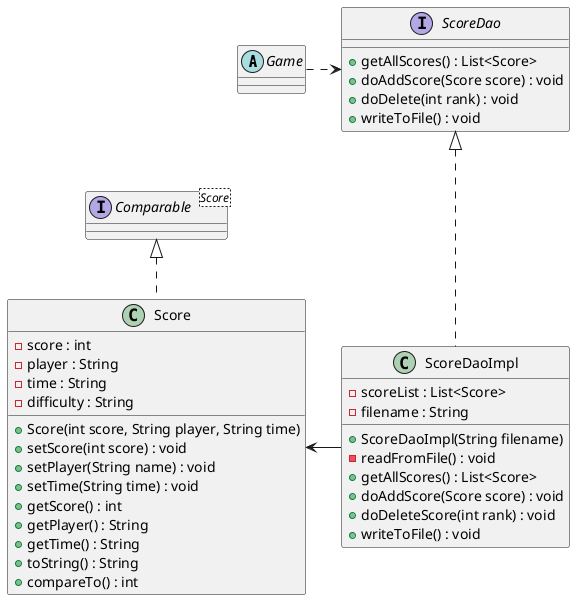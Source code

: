 @startuml
Abstract class Game{
}

class Score {
    - score : int
    - player : String
    - time : String
    - difficulty : String
    + Score(int score, String player, String time)
    + setScore(int score) : void
    + setPlayer(String name) : void
    + setTime(String time) : void
    + getScore() : int
    + getPlayer() : String
    + getTime() : String
    + toString() : String
    + compareTo() : int
}

interface ScoreDao {
    + getAllScores() : List<Score>
    + doAddScore(Score score) : void
    + doDelete(int rank) : void
    + writeToFile() : void
}

class ScoreDaoImpl {
    - scoreList : List<Score>
    - filename : String
    + ScoreDaoImpl(String filename)
    - readFromFile() : void
    + getAllScores() : List<Score>
    + doAddScore(Score score) : void
    + doDeleteScore(int rank) : void
    + writeToFile() : void
}

interface Comparable<Score>

ScoreDao <|... ScoreDaoImpl
Score <--right- ScoreDaoImpl
Game ..right.> ScoreDao
Score .up.|> Comparable

@enduml